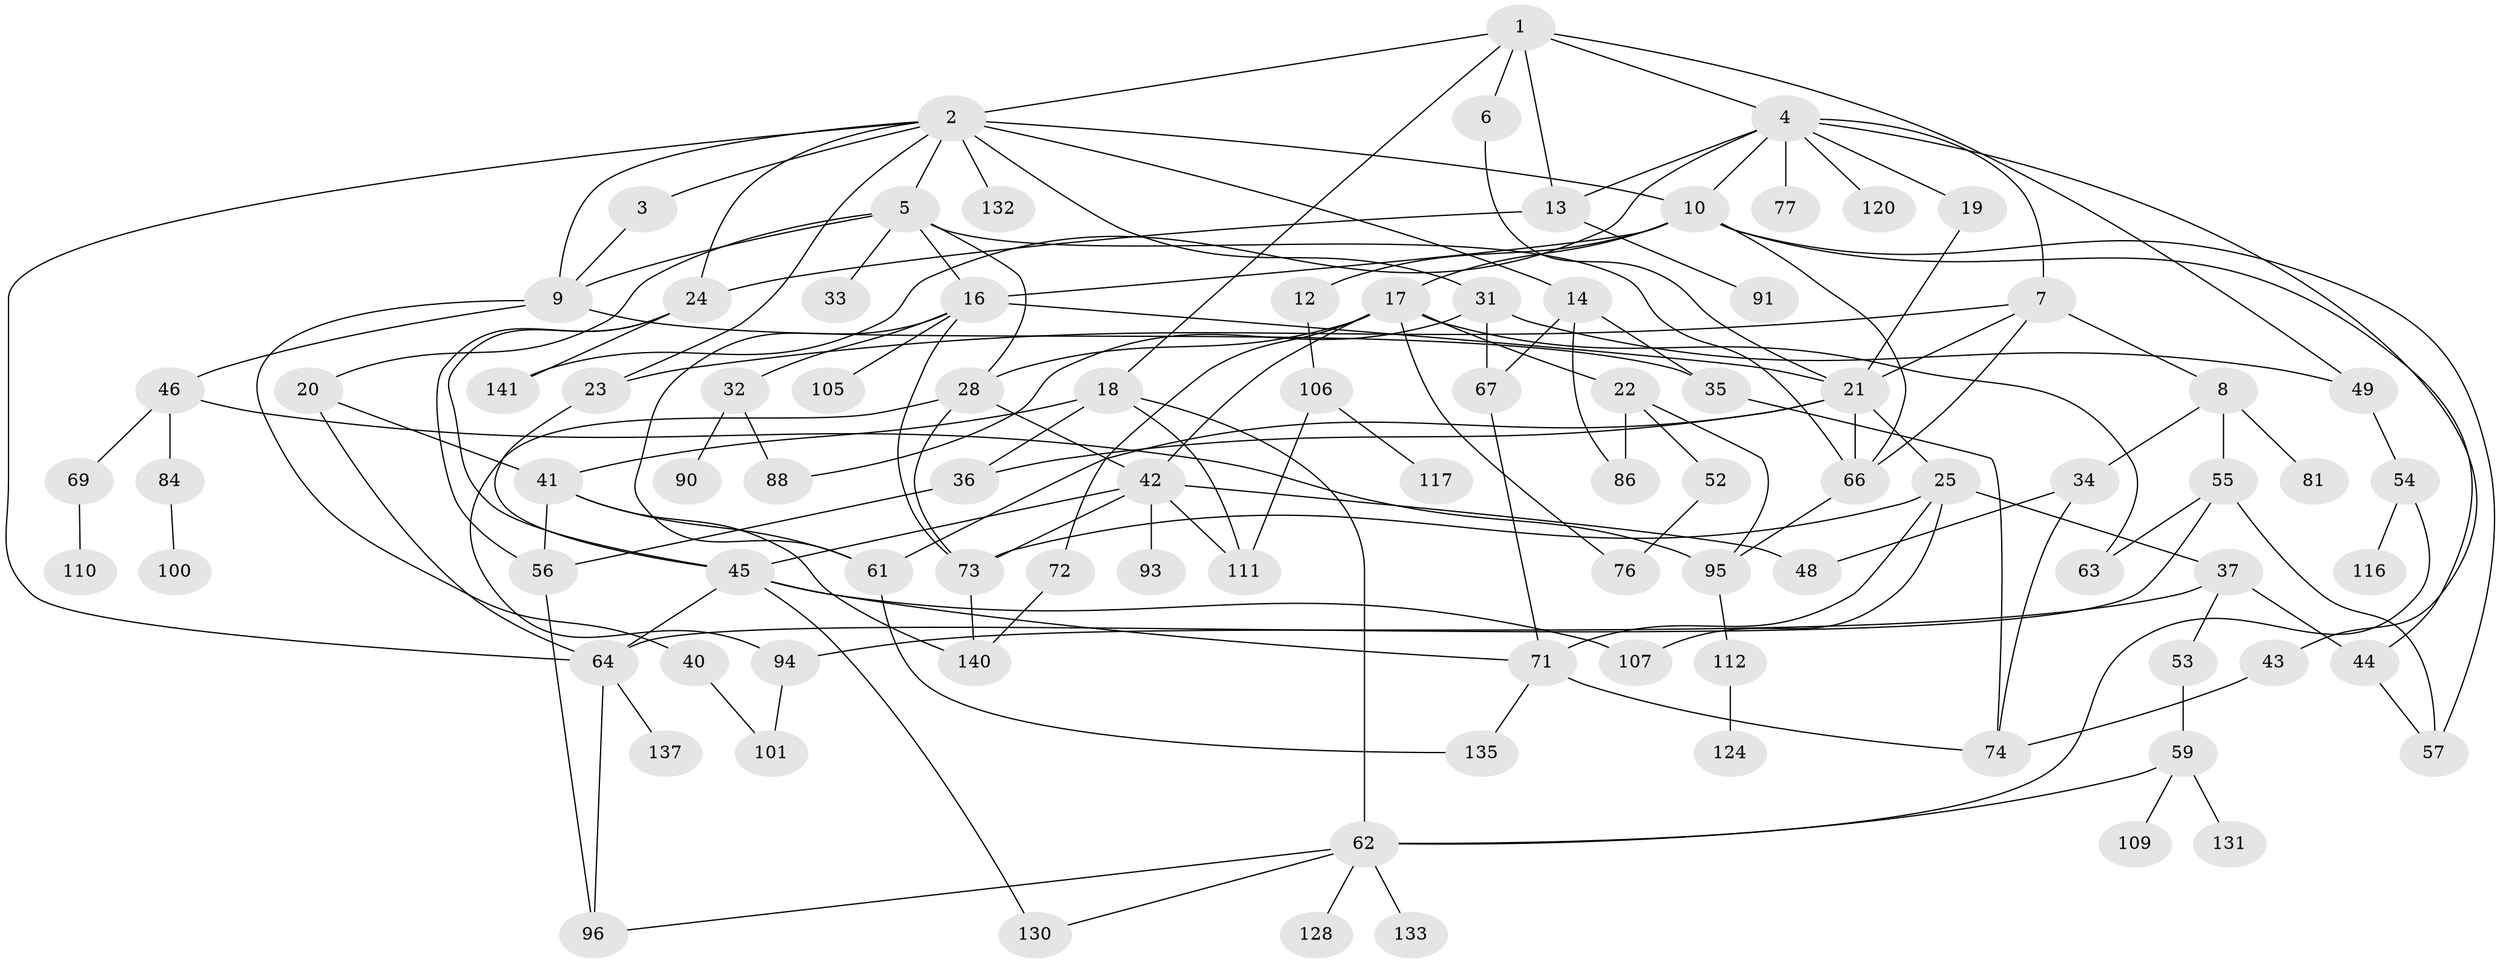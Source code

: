 // original degree distribution, {6: 0.014084507042253521, 10: 0.007042253521126761, 2: 0.29577464788732394, 7: 0.035211267605633804, 4: 0.1619718309859155, 3: 0.24647887323943662, 5: 0.07042253521126761, 1: 0.16901408450704225}
// Generated by graph-tools (version 1.1) at 2025/41/03/06/25 10:41:25]
// undirected, 92 vertices, 152 edges
graph export_dot {
graph [start="1"]
  node [color=gray90,style=filled];
  1 [super="+47"];
  2 [super="+98"];
  3;
  4 [super="+83"];
  5 [super="+39"];
  6 [super="+11"];
  7 [super="+26"];
  8;
  9 [super="+15"];
  10 [super="+68"];
  12 [super="+65"];
  13;
  14 [super="+121"];
  16 [super="+30"];
  17 [super="+38"];
  18 [super="+29"];
  19;
  20 [super="+89"];
  21 [super="+127"];
  22 [super="+27"];
  23 [super="+92"];
  24 [super="+118"];
  25 [super="+87"];
  28 [super="+85"];
  31 [super="+80"];
  32;
  33;
  34 [super="+104"];
  35 [super="+103"];
  36;
  37 [super="+51"];
  40 [super="+108"];
  41 [super="+102"];
  42 [super="+50"];
  43;
  44;
  45 [super="+134"];
  46;
  48 [super="+125"];
  49 [super="+82"];
  52 [super="+123"];
  53;
  54 [super="+70"];
  55 [super="+58"];
  56 [super="+115"];
  57 [super="+97"];
  59 [super="+60"];
  61 [super="+79"];
  62 [super="+78"];
  63;
  64 [super="+122"];
  66;
  67 [super="+142"];
  69 [super="+75"];
  71 [super="+113"];
  72;
  73 [super="+99"];
  74 [super="+126"];
  76 [super="+119"];
  77;
  81 [super="+138"];
  84;
  86;
  88;
  90;
  91;
  93;
  94;
  95 [super="+114"];
  96 [super="+139"];
  100;
  101;
  105;
  106;
  107 [super="+136"];
  109;
  110;
  111 [super="+129"];
  112;
  116;
  117;
  120;
  124;
  128;
  130;
  131;
  132;
  133;
  135;
  137;
  140;
  141;
  1 -- 2;
  1 -- 4;
  1 -- 6;
  1 -- 13;
  1 -- 18;
  1 -- 49;
  2 -- 3;
  2 -- 5;
  2 -- 9;
  2 -- 10;
  2 -- 14;
  2 -- 24;
  2 -- 31 [weight=2];
  2 -- 132;
  2 -- 23;
  2 -- 64;
  3 -- 9;
  4 -- 7;
  4 -- 19;
  4 -- 43;
  4 -- 77;
  4 -- 13;
  4 -- 120;
  4 -- 10;
  4 -- 141;
  5 -- 16;
  5 -- 20;
  5 -- 33;
  5 -- 66;
  5 -- 9;
  5 -- 28;
  6 -- 21;
  7 -- 8;
  7 -- 23;
  7 -- 66;
  7 -- 21;
  8 -- 34;
  8 -- 55;
  8 -- 81;
  9 -- 35;
  9 -- 40;
  9 -- 46;
  10 -- 12;
  10 -- 17;
  10 -- 16;
  10 -- 66;
  10 -- 57;
  10 -- 44;
  12 -- 106;
  13 -- 91;
  13 -- 24;
  14 -- 67;
  14 -- 86;
  14 -- 35;
  16 -- 73;
  16 -- 32;
  16 -- 21;
  16 -- 105;
  16 -- 61;
  17 -- 22 [weight=2];
  17 -- 28;
  17 -- 72;
  17 -- 42;
  17 -- 76 [weight=2];
  17 -- 63;
  18 -- 36;
  18 -- 111;
  18 -- 41;
  18 -- 62;
  19 -- 21;
  20 -- 64;
  20 -- 41;
  21 -- 25;
  21 -- 66;
  21 -- 36;
  21 -- 61;
  22 -- 52;
  22 -- 86;
  22 -- 95;
  23 -- 45;
  24 -- 45;
  24 -- 56;
  24 -- 141;
  25 -- 37;
  25 -- 73;
  25 -- 107;
  25 -- 71;
  28 -- 73;
  28 -- 94;
  28 -- 42;
  31 -- 49;
  31 -- 88;
  31 -- 67;
  32 -- 88;
  32 -- 90;
  34 -- 74;
  34 -- 48;
  35 -- 74;
  36 -- 56;
  37 -- 44;
  37 -- 53;
  37 -- 94;
  40 -- 101;
  41 -- 56;
  41 -- 61;
  41 -- 140;
  42 -- 48;
  42 -- 93;
  42 -- 73;
  42 -- 45 [weight=2];
  42 -- 111;
  43 -- 74;
  44 -- 57;
  45 -- 71;
  45 -- 64;
  45 -- 130;
  45 -- 107;
  46 -- 69;
  46 -- 84;
  46 -- 95;
  49 -- 54;
  52 -- 76;
  53 -- 59;
  54 -- 116;
  54 -- 62;
  55 -- 57;
  55 -- 63;
  55 -- 64;
  56 -- 96;
  59 -- 131;
  59 -- 109;
  59 -- 62;
  61 -- 135;
  62 -- 133;
  62 -- 96;
  62 -- 128;
  62 -- 130;
  64 -- 137;
  64 -- 96;
  66 -- 95;
  67 -- 71;
  69 -- 110;
  71 -- 135;
  71 -- 74;
  72 -- 140;
  73 -- 140;
  84 -- 100;
  94 -- 101;
  95 -- 112;
  106 -- 117;
  106 -- 111;
  112 -- 124;
}
